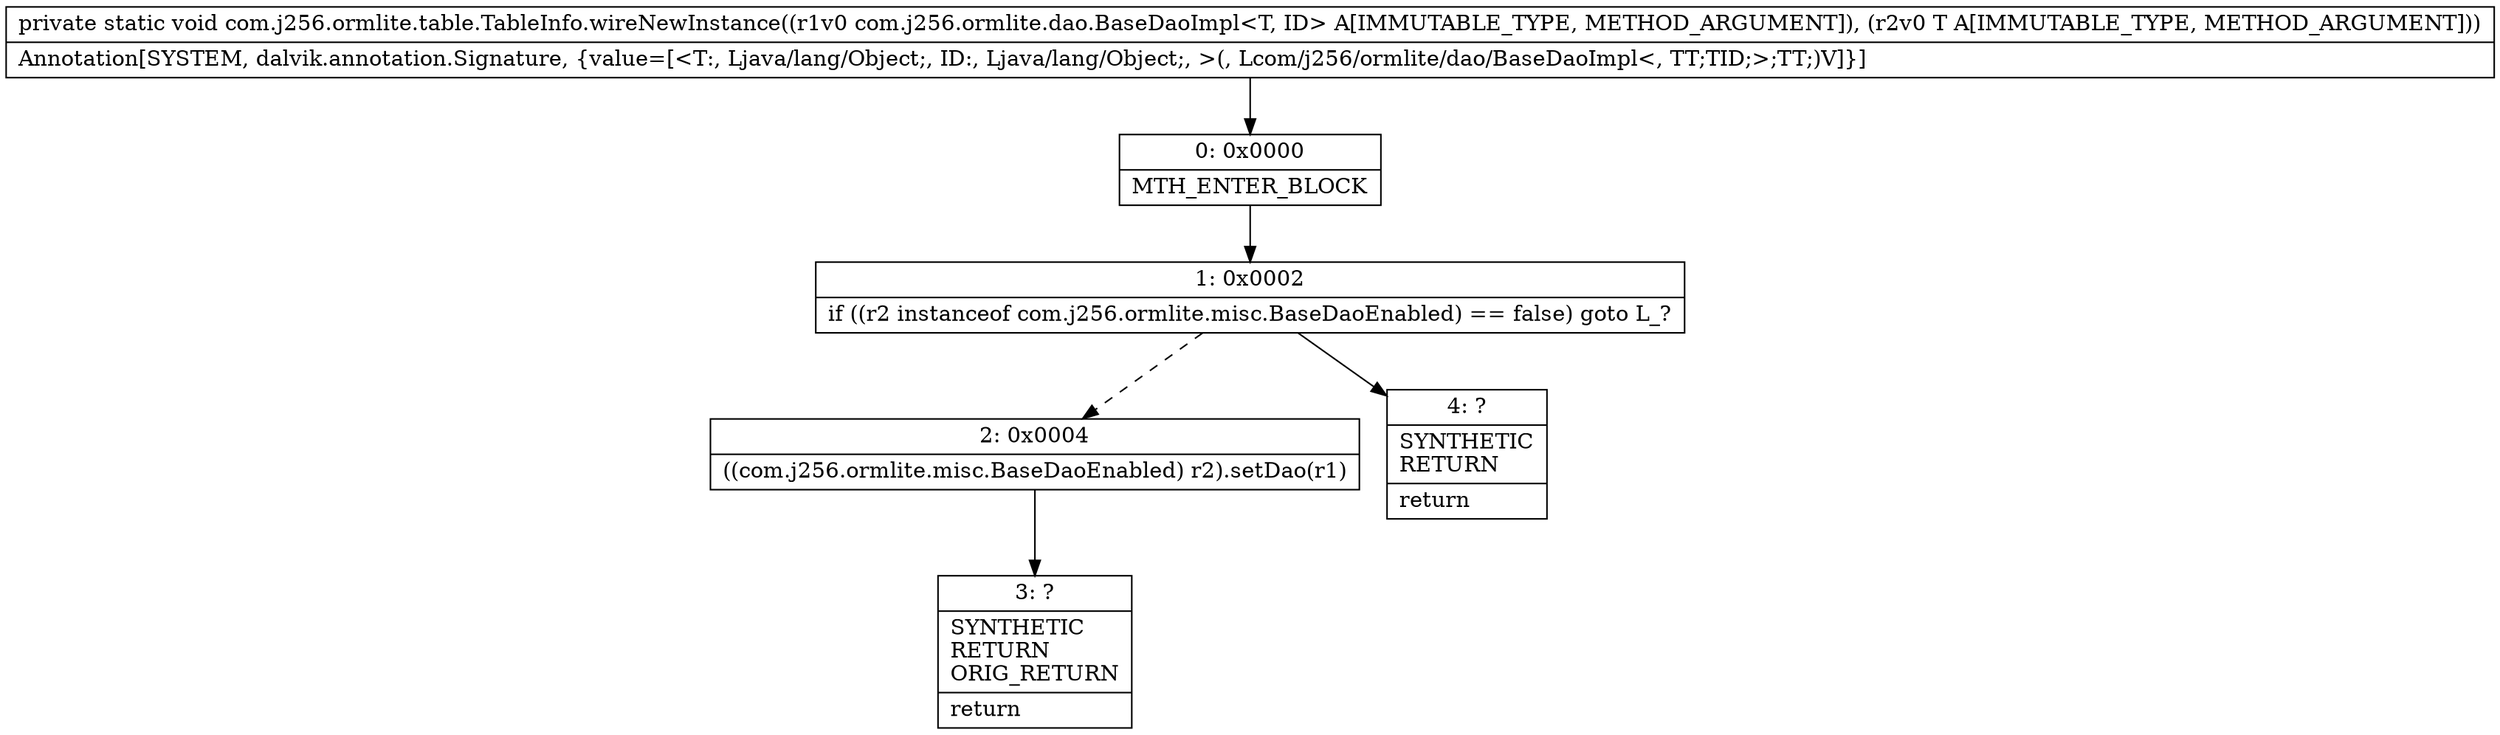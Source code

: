 digraph "CFG forcom.j256.ormlite.table.TableInfo.wireNewInstance(Lcom\/j256\/ormlite\/dao\/BaseDaoImpl;Ljava\/lang\/Object;)V" {
Node_0 [shape=record,label="{0\:\ 0x0000|MTH_ENTER_BLOCK\l}"];
Node_1 [shape=record,label="{1\:\ 0x0002|if ((r2 instanceof com.j256.ormlite.misc.BaseDaoEnabled) == false) goto L_?\l}"];
Node_2 [shape=record,label="{2\:\ 0x0004|((com.j256.ormlite.misc.BaseDaoEnabled) r2).setDao(r1)\l}"];
Node_3 [shape=record,label="{3\:\ ?|SYNTHETIC\lRETURN\lORIG_RETURN\l|return\l}"];
Node_4 [shape=record,label="{4\:\ ?|SYNTHETIC\lRETURN\l|return\l}"];
MethodNode[shape=record,label="{private static void com.j256.ormlite.table.TableInfo.wireNewInstance((r1v0 com.j256.ormlite.dao.BaseDaoImpl\<T, ID\> A[IMMUTABLE_TYPE, METHOD_ARGUMENT]), (r2v0 T A[IMMUTABLE_TYPE, METHOD_ARGUMENT]))  | Annotation[SYSTEM, dalvik.annotation.Signature, \{value=[\<T:, Ljava\/lang\/Object;, ID:, Ljava\/lang\/Object;, \>(, Lcom\/j256\/ormlite\/dao\/BaseDaoImpl\<, TT;TID;\>;TT;)V]\}]\l}"];
MethodNode -> Node_0;
Node_0 -> Node_1;
Node_1 -> Node_2[style=dashed];
Node_1 -> Node_4;
Node_2 -> Node_3;
}

